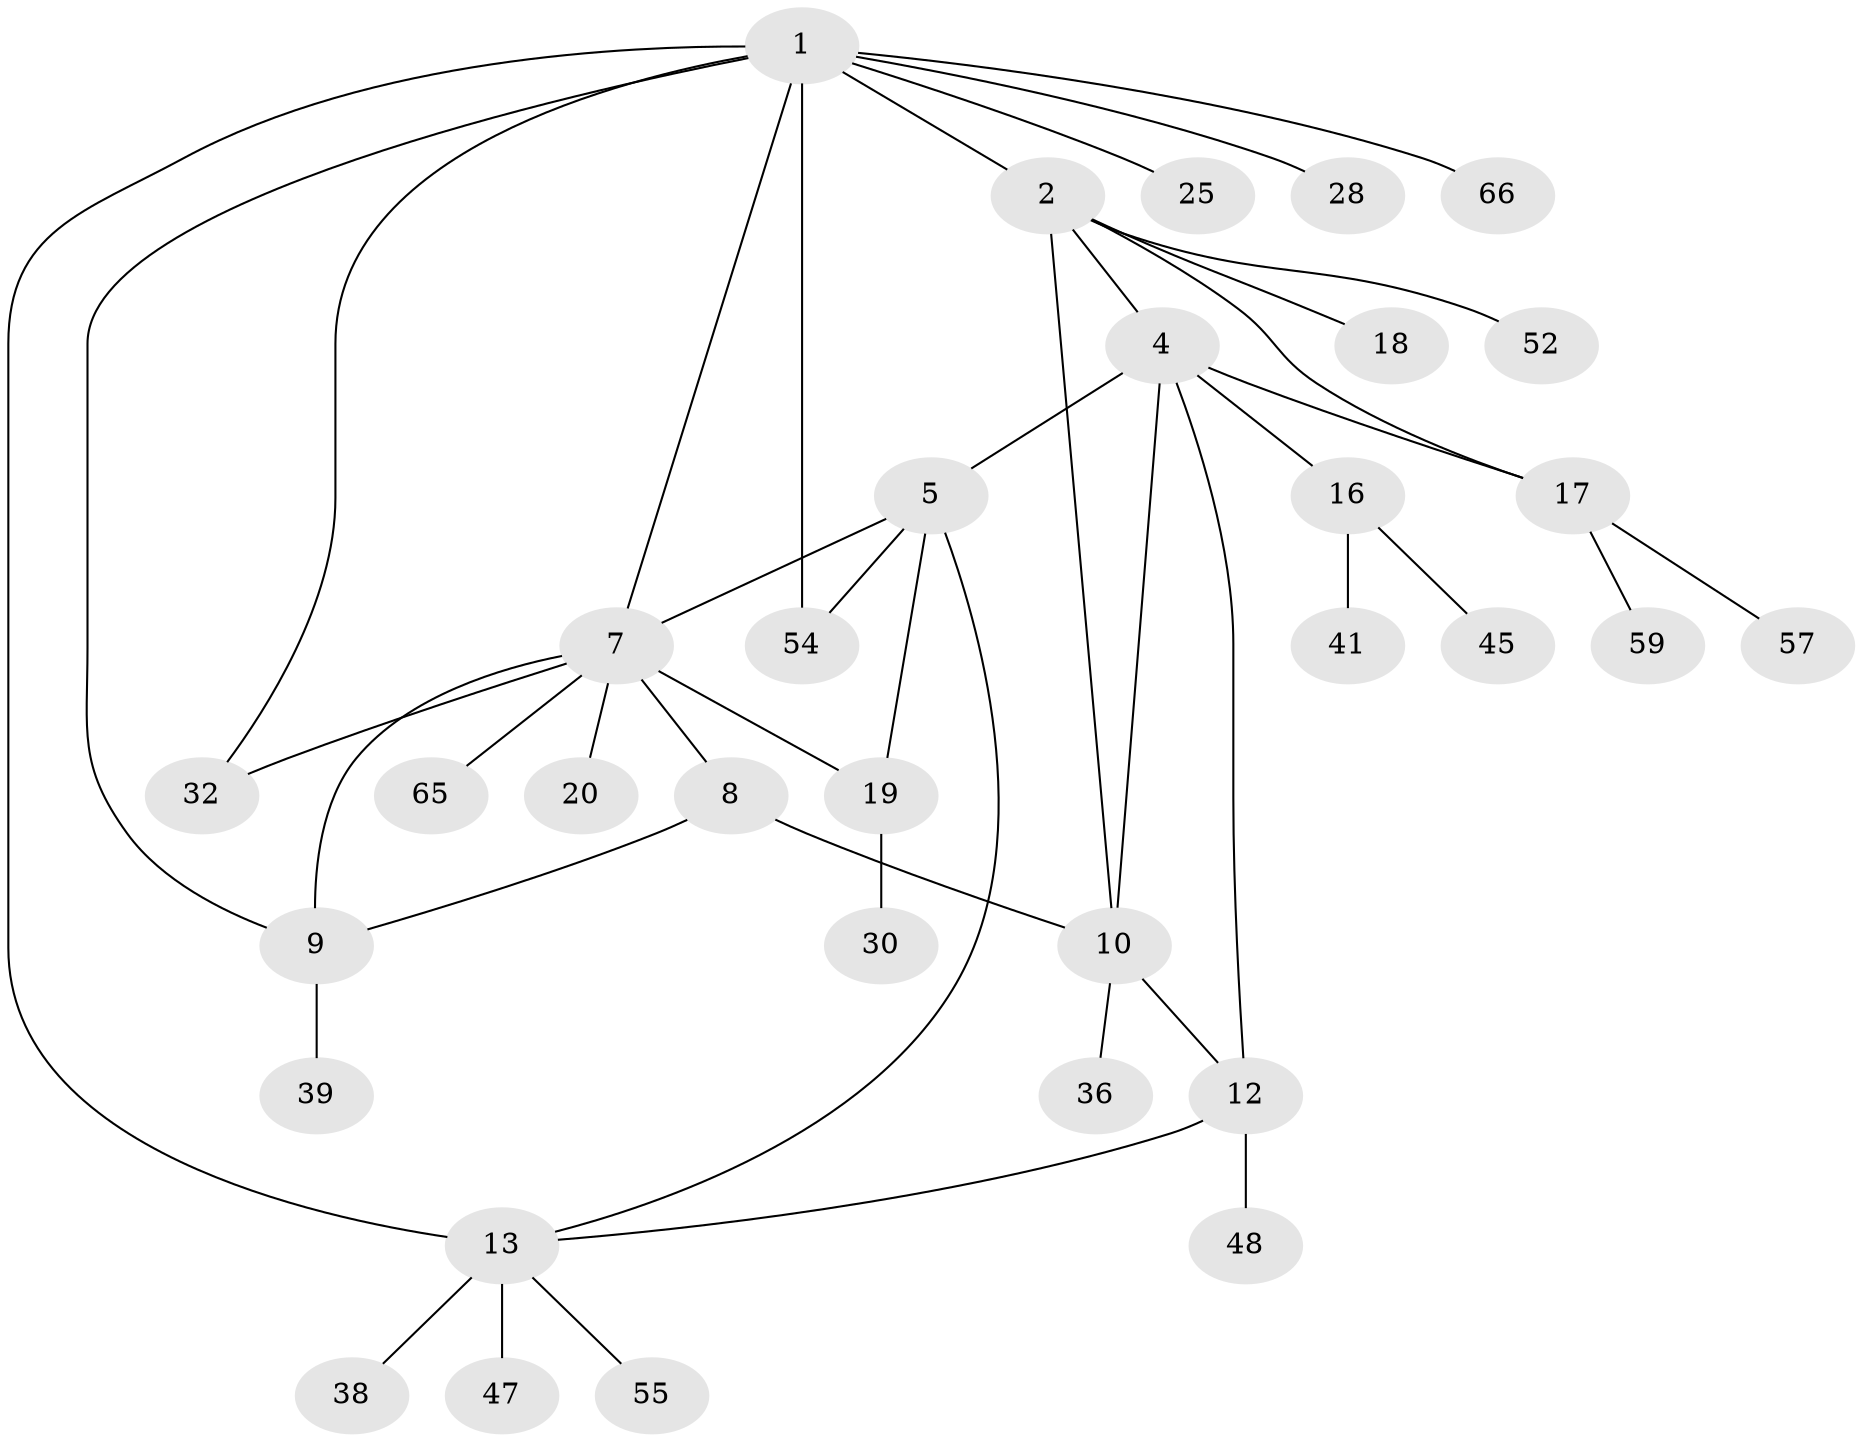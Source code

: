// original degree distribution, {8: 0.04477611940298507, 4: 0.08955223880597014, 7: 0.04477611940298507, 5: 0.04477611940298507, 6: 0.029850746268656716, 3: 0.029850746268656716, 1: 0.47761194029850745, 2: 0.23880597014925373}
// Generated by graph-tools (version 1.1) at 2025/15/03/09/25 04:15:50]
// undirected, 33 vertices, 44 edges
graph export_dot {
graph [start="1"]
  node [color=gray90,style=filled];
  1 [super="+15"];
  2 [super="+3"];
  4 [super="+6"];
  5 [super="+27"];
  7;
  8;
  9 [super="+22"];
  10 [super="+11+31+34"];
  12 [super="+26+21"];
  13 [super="+14+61"];
  16 [super="+63"];
  17 [super="+29"];
  18;
  19 [super="+23+42"];
  20 [super="+40"];
  25 [super="+58"];
  28;
  30;
  32;
  36;
  38;
  39;
  41;
  45;
  47;
  48;
  52 [super="+60"];
  54;
  55;
  57;
  59;
  65;
  66;
  1 -- 2 [weight=2];
  1 -- 9;
  1 -- 25;
  1 -- 32;
  1 -- 54;
  1 -- 66;
  1 -- 28;
  1 -- 13 [weight=2];
  1 -- 7;
  2 -- 10;
  2 -- 52;
  2 -- 18;
  2 -- 4 [weight=2];
  2 -- 17;
  4 -- 5 [weight=2];
  4 -- 16;
  4 -- 17;
  4 -- 12;
  4 -- 10;
  5 -- 7;
  5 -- 19;
  5 -- 54;
  5 -- 13;
  7 -- 8;
  7 -- 9;
  7 -- 20;
  7 -- 32;
  7 -- 65;
  7 -- 19;
  8 -- 9;
  8 -- 10;
  9 -- 39;
  10 -- 12 [weight=2];
  10 -- 36;
  12 -- 13;
  12 -- 48;
  13 -- 38;
  13 -- 55;
  13 -- 47;
  16 -- 41;
  16 -- 45;
  17 -- 57;
  17 -- 59;
  19 -- 30;
}
